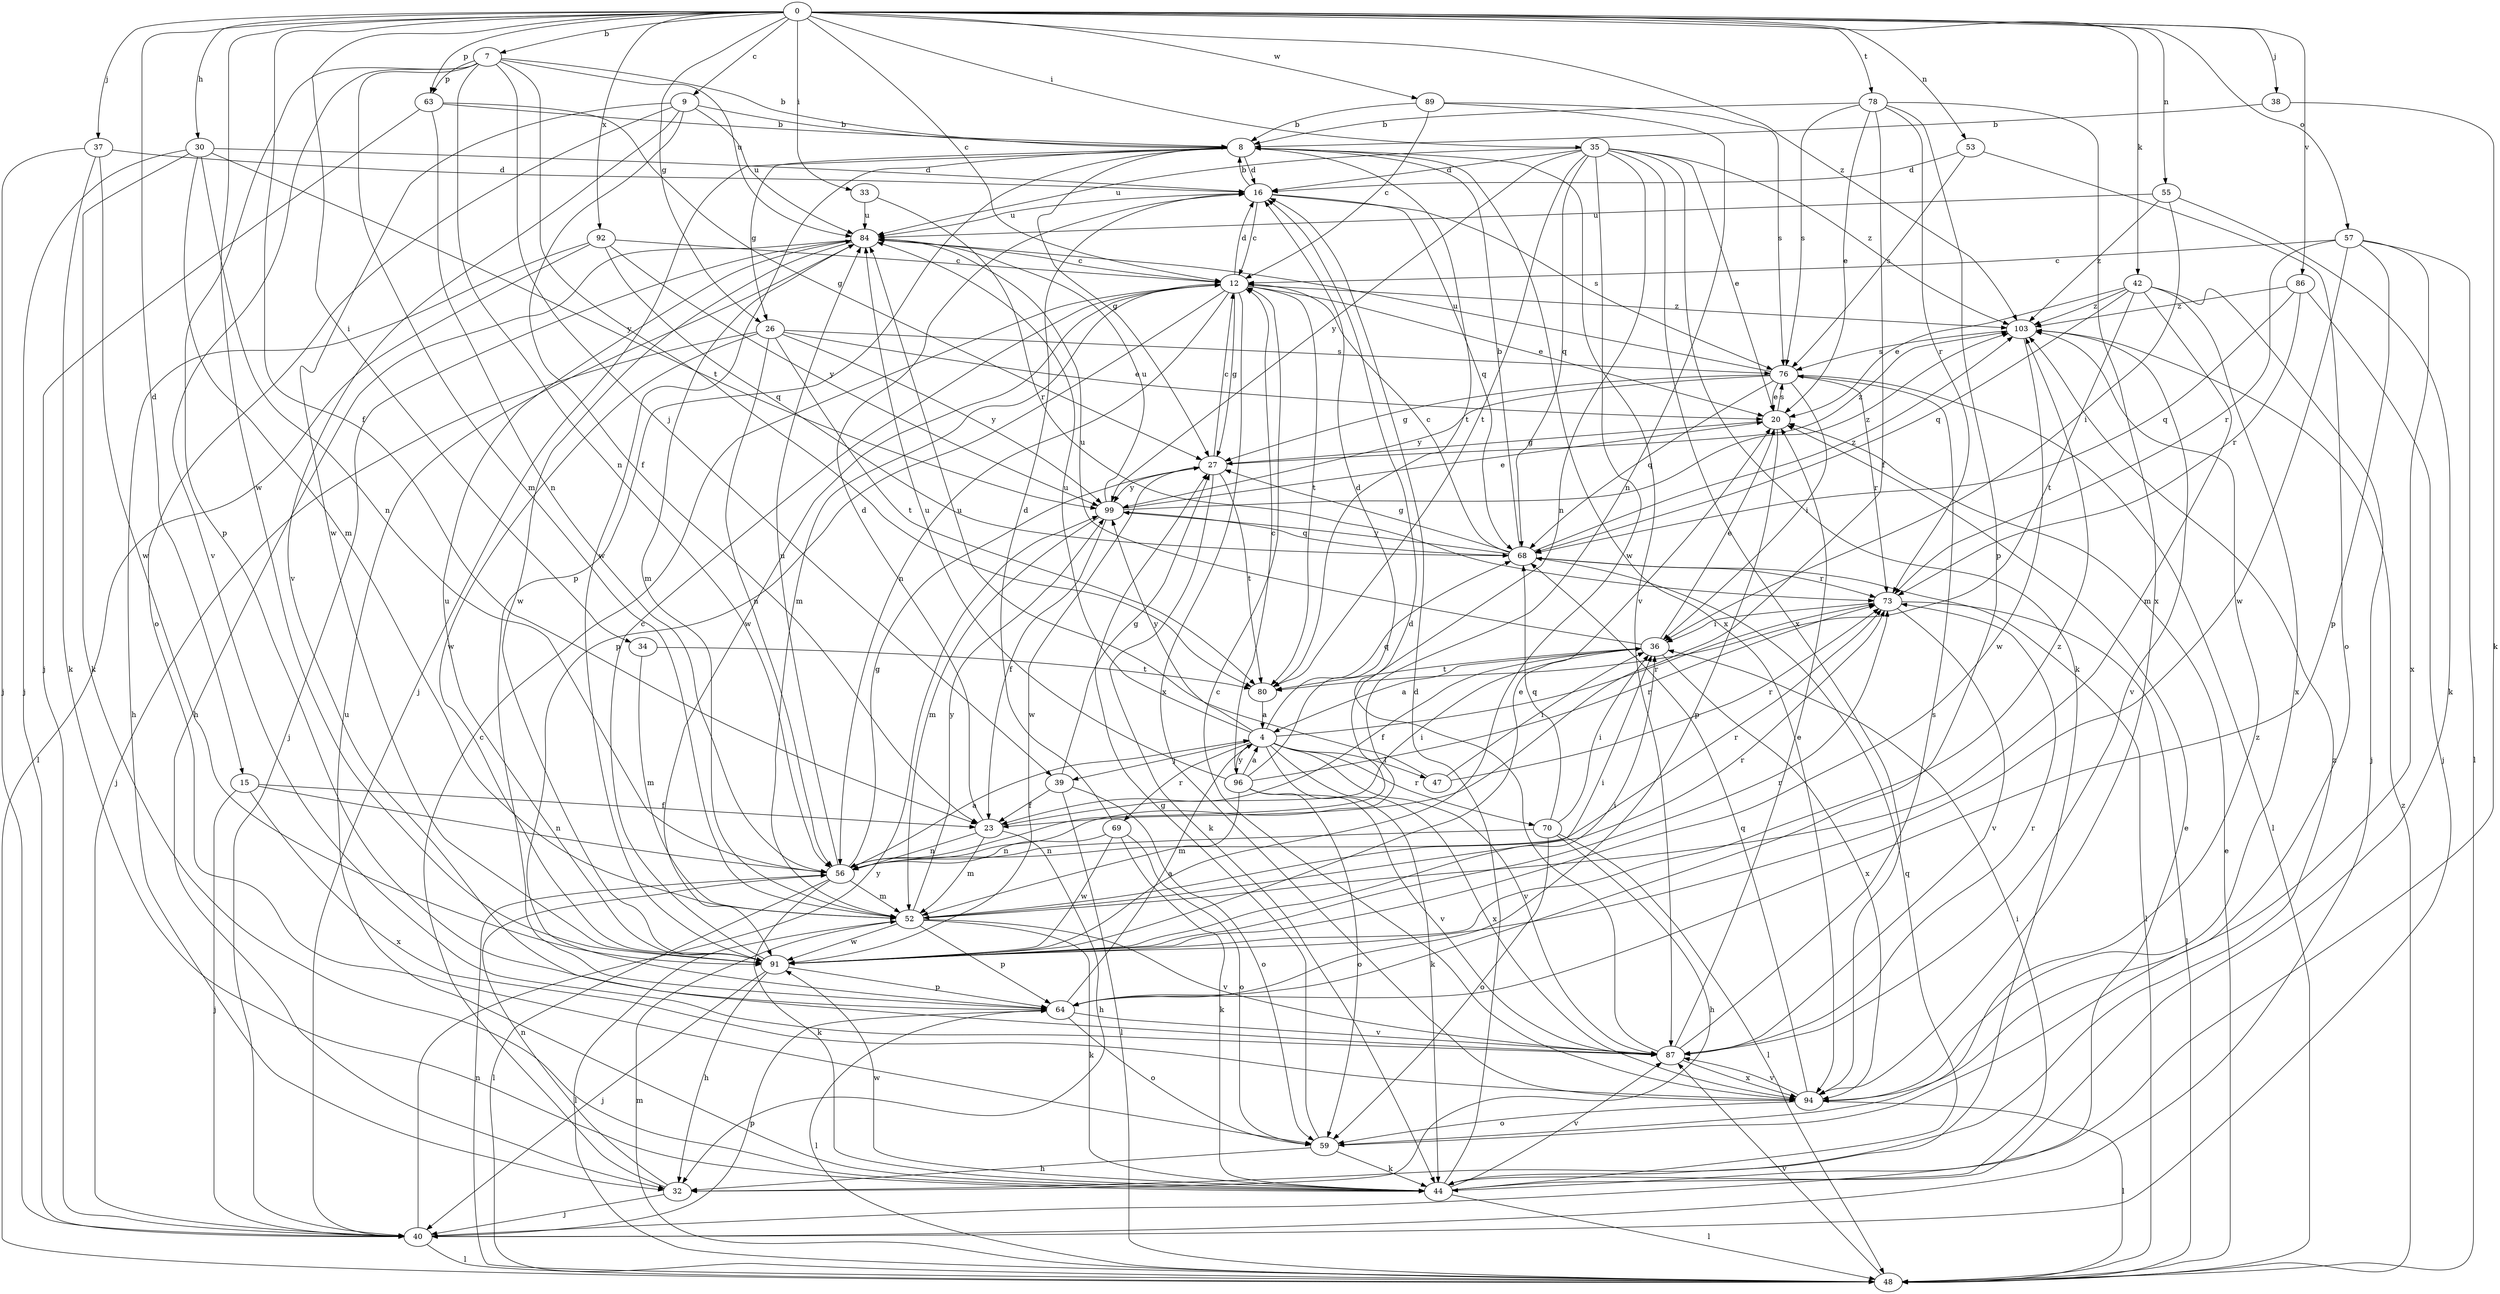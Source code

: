 strict digraph  {
0;
4;
7;
8;
9;
12;
15;
16;
20;
23;
26;
27;
30;
32;
33;
34;
35;
36;
37;
38;
39;
40;
42;
44;
47;
48;
52;
53;
55;
56;
57;
59;
63;
64;
68;
69;
70;
73;
76;
78;
80;
84;
86;
87;
89;
91;
92;
94;
96;
99;
103;
0 -> 7  [label=b];
0 -> 9  [label=c];
0 -> 12  [label=c];
0 -> 15  [label=d];
0 -> 23  [label=f];
0 -> 26  [label=g];
0 -> 30  [label=h];
0 -> 33  [label=i];
0 -> 34  [label=i];
0 -> 35  [label=i];
0 -> 37  [label=j];
0 -> 38  [label=j];
0 -> 42  [label=k];
0 -> 53  [label=n];
0 -> 55  [label=n];
0 -> 57  [label=o];
0 -> 63  [label=p];
0 -> 78  [label=t];
0 -> 86  [label=v];
0 -> 89  [label=w];
0 -> 91  [label=w];
0 -> 92  [label=x];
0 -> 103  [label=z];
4 -> 39  [label=j];
4 -> 44  [label=k];
4 -> 47  [label=l];
4 -> 68  [label=q];
4 -> 69  [label=r];
4 -> 70  [label=r];
4 -> 73  [label=r];
4 -> 84  [label=u];
4 -> 87  [label=v];
4 -> 94  [label=x];
4 -> 96  [label=y];
4 -> 99  [label=y];
7 -> 8  [label=b];
7 -> 39  [label=j];
7 -> 52  [label=m];
7 -> 56  [label=n];
7 -> 63  [label=p];
7 -> 64  [label=p];
7 -> 80  [label=t];
7 -> 84  [label=u];
7 -> 87  [label=v];
8 -> 16  [label=d];
8 -> 26  [label=g];
8 -> 27  [label=g];
8 -> 40  [label=j];
8 -> 64  [label=p];
8 -> 80  [label=t];
8 -> 87  [label=v];
8 -> 91  [label=w];
8 -> 94  [label=x];
9 -> 8  [label=b];
9 -> 23  [label=f];
9 -> 59  [label=o];
9 -> 84  [label=u];
9 -> 87  [label=v];
9 -> 91  [label=w];
12 -> 16  [label=d];
12 -> 20  [label=e];
12 -> 27  [label=g];
12 -> 52  [label=m];
12 -> 56  [label=n];
12 -> 64  [label=p];
12 -> 80  [label=t];
12 -> 91  [label=w];
12 -> 94  [label=x];
12 -> 103  [label=z];
15 -> 23  [label=f];
15 -> 40  [label=j];
15 -> 56  [label=n];
15 -> 94  [label=x];
16 -> 8  [label=b];
16 -> 12  [label=c];
16 -> 68  [label=q];
16 -> 76  [label=s];
16 -> 84  [label=u];
20 -> 27  [label=g];
20 -> 64  [label=p];
20 -> 76  [label=s];
23 -> 16  [label=d];
23 -> 32  [label=h];
23 -> 36  [label=i];
23 -> 52  [label=m];
23 -> 56  [label=n];
26 -> 20  [label=e];
26 -> 40  [label=j];
26 -> 56  [label=n];
26 -> 76  [label=s];
26 -> 80  [label=t];
26 -> 91  [label=w];
26 -> 99  [label=y];
27 -> 12  [label=c];
27 -> 44  [label=k];
27 -> 80  [label=t];
27 -> 91  [label=w];
27 -> 99  [label=y];
27 -> 103  [label=z];
30 -> 16  [label=d];
30 -> 40  [label=j];
30 -> 44  [label=k];
30 -> 52  [label=m];
30 -> 56  [label=n];
30 -> 99  [label=y];
32 -> 12  [label=c];
32 -> 40  [label=j];
32 -> 56  [label=n];
32 -> 103  [label=z];
33 -> 73  [label=r];
33 -> 84  [label=u];
34 -> 52  [label=m];
34 -> 80  [label=t];
35 -> 16  [label=d];
35 -> 20  [label=e];
35 -> 44  [label=k];
35 -> 56  [label=n];
35 -> 68  [label=q];
35 -> 80  [label=t];
35 -> 84  [label=u];
35 -> 91  [label=w];
35 -> 94  [label=x];
35 -> 99  [label=y];
35 -> 103  [label=z];
36 -> 4  [label=a];
36 -> 20  [label=e];
36 -> 23  [label=f];
36 -> 80  [label=t];
36 -> 84  [label=u];
36 -> 94  [label=x];
37 -> 16  [label=d];
37 -> 40  [label=j];
37 -> 44  [label=k];
37 -> 91  [label=w];
38 -> 8  [label=b];
38 -> 44  [label=k];
39 -> 23  [label=f];
39 -> 27  [label=g];
39 -> 48  [label=l];
39 -> 59  [label=o];
40 -> 20  [label=e];
40 -> 48  [label=l];
40 -> 64  [label=p];
40 -> 99  [label=y];
42 -> 20  [label=e];
42 -> 40  [label=j];
42 -> 52  [label=m];
42 -> 68  [label=q];
42 -> 80  [label=t];
42 -> 94  [label=x];
42 -> 103  [label=z];
44 -> 16  [label=d];
44 -> 36  [label=i];
44 -> 48  [label=l];
44 -> 68  [label=q];
44 -> 84  [label=u];
44 -> 87  [label=v];
44 -> 91  [label=w];
47 -> 36  [label=i];
47 -> 73  [label=r];
47 -> 84  [label=u];
48 -> 20  [label=e];
48 -> 52  [label=m];
48 -> 56  [label=n];
48 -> 87  [label=v];
48 -> 103  [label=z];
52 -> 36  [label=i];
52 -> 44  [label=k];
52 -> 48  [label=l];
52 -> 64  [label=p];
52 -> 73  [label=r];
52 -> 87  [label=v];
52 -> 91  [label=w];
52 -> 99  [label=y];
53 -> 16  [label=d];
53 -> 59  [label=o];
53 -> 76  [label=s];
55 -> 36  [label=i];
55 -> 44  [label=k];
55 -> 84  [label=u];
55 -> 103  [label=z];
56 -> 4  [label=a];
56 -> 27  [label=g];
56 -> 44  [label=k];
56 -> 48  [label=l];
56 -> 52  [label=m];
56 -> 73  [label=r];
56 -> 84  [label=u];
57 -> 12  [label=c];
57 -> 48  [label=l];
57 -> 64  [label=p];
57 -> 73  [label=r];
57 -> 91  [label=w];
57 -> 94  [label=x];
59 -> 27  [label=g];
59 -> 32  [label=h];
59 -> 44  [label=k];
59 -> 103  [label=z];
63 -> 8  [label=b];
63 -> 27  [label=g];
63 -> 40  [label=j];
63 -> 56  [label=n];
64 -> 4  [label=a];
64 -> 48  [label=l];
64 -> 59  [label=o];
64 -> 87  [label=v];
68 -> 8  [label=b];
68 -> 12  [label=c];
68 -> 27  [label=g];
68 -> 48  [label=l];
68 -> 73  [label=r];
68 -> 99  [label=y];
68 -> 103  [label=z];
69 -> 16  [label=d];
69 -> 44  [label=k];
69 -> 56  [label=n];
69 -> 59  [label=o];
69 -> 91  [label=w];
70 -> 32  [label=h];
70 -> 36  [label=i];
70 -> 48  [label=l];
70 -> 56  [label=n];
70 -> 59  [label=o];
70 -> 68  [label=q];
73 -> 36  [label=i];
73 -> 48  [label=l];
73 -> 87  [label=v];
76 -> 20  [label=e];
76 -> 27  [label=g];
76 -> 36  [label=i];
76 -> 48  [label=l];
76 -> 68  [label=q];
76 -> 73  [label=r];
76 -> 84  [label=u];
76 -> 99  [label=y];
78 -> 8  [label=b];
78 -> 20  [label=e];
78 -> 23  [label=f];
78 -> 64  [label=p];
78 -> 73  [label=r];
78 -> 76  [label=s];
78 -> 94  [label=x];
80 -> 4  [label=a];
84 -> 12  [label=c];
84 -> 32  [label=h];
84 -> 40  [label=j];
84 -> 52  [label=m];
84 -> 91  [label=w];
86 -> 40  [label=j];
86 -> 68  [label=q];
86 -> 73  [label=r];
86 -> 103  [label=z];
87 -> 16  [label=d];
87 -> 20  [label=e];
87 -> 73  [label=r];
87 -> 76  [label=s];
87 -> 94  [label=x];
89 -> 8  [label=b];
89 -> 12  [label=c];
89 -> 56  [label=n];
89 -> 76  [label=s];
91 -> 12  [label=c];
91 -> 20  [label=e];
91 -> 32  [label=h];
91 -> 36  [label=i];
91 -> 40  [label=j];
91 -> 64  [label=p];
91 -> 73  [label=r];
91 -> 84  [label=u];
91 -> 103  [label=z];
92 -> 12  [label=c];
92 -> 32  [label=h];
92 -> 48  [label=l];
92 -> 68  [label=q];
92 -> 99  [label=y];
94 -> 12  [label=c];
94 -> 48  [label=l];
94 -> 59  [label=o];
94 -> 68  [label=q];
94 -> 87  [label=v];
96 -> 4  [label=a];
96 -> 12  [label=c];
96 -> 16  [label=d];
96 -> 52  [label=m];
96 -> 59  [label=o];
96 -> 73  [label=r];
96 -> 84  [label=u];
96 -> 87  [label=v];
99 -> 20  [label=e];
99 -> 23  [label=f];
99 -> 52  [label=m];
99 -> 68  [label=q];
99 -> 84  [label=u];
99 -> 103  [label=z];
103 -> 76  [label=s];
103 -> 87  [label=v];
103 -> 91  [label=w];
}
